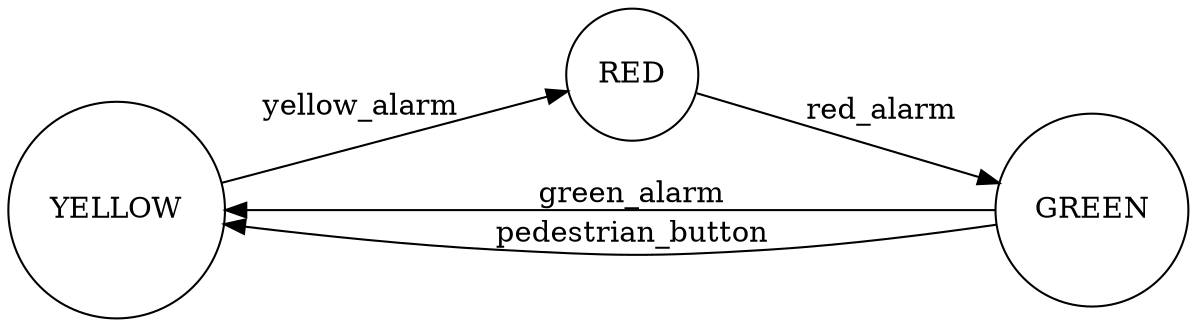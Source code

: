 digraph traffic_lights_FSM {
	rankdir=LR;
	node [shape = circle];

	YELLOW -> RED [ label = "yellow_alarm" ];
	RED -> GREEN [ label = "red_alarm" ];
	GREEN -> YELLOW [ label = "green_alarm" ];
	GREEN -> YELLOW [ label = "pedestrian_button" ];
}
